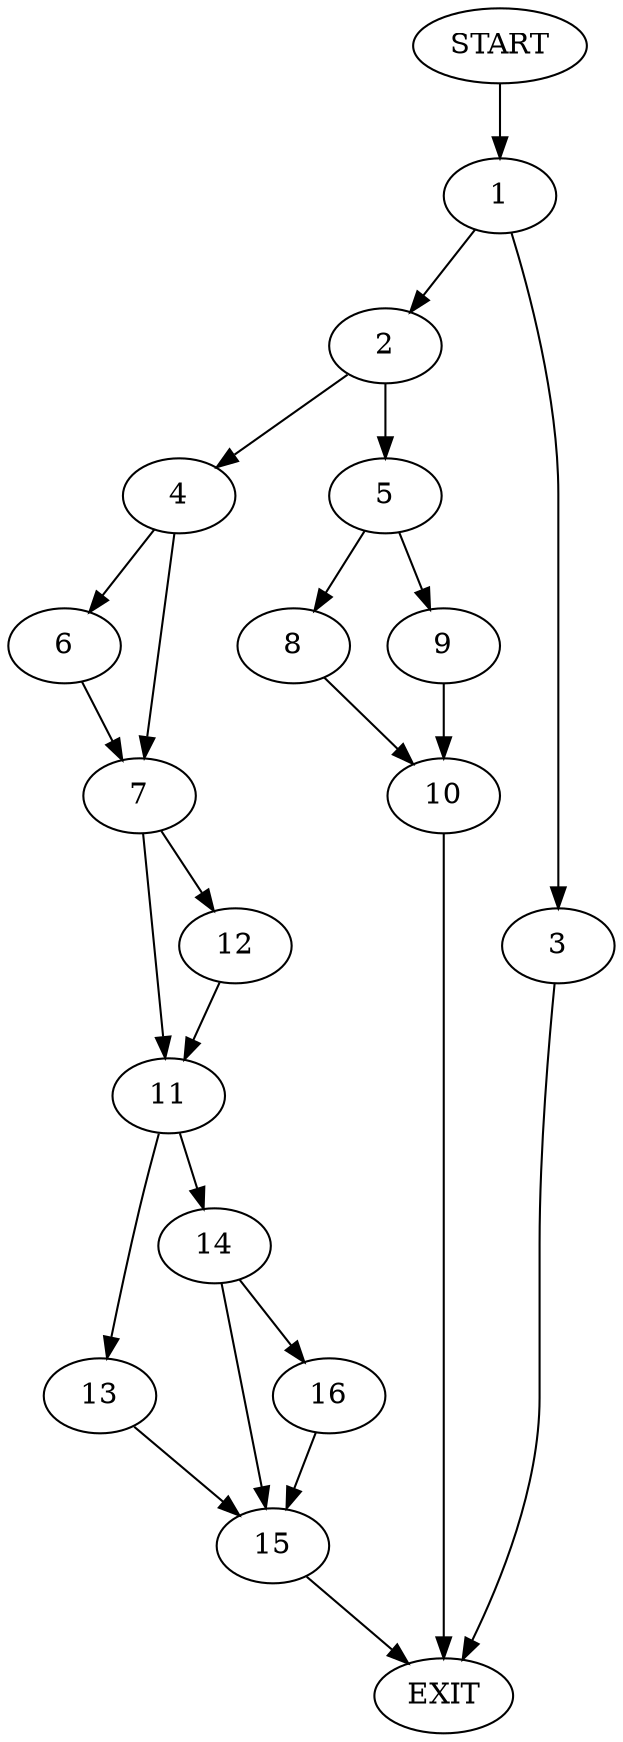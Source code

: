 digraph {
0 [label="START"]
17 [label="EXIT"]
0 -> 1
1 -> 2
1 -> 3
2 -> 4
2 -> 5
3 -> 17
4 -> 6
4 -> 7
5 -> 8
5 -> 9
9 -> 10
8 -> 10
10 -> 17
7 -> 11
7 -> 12
6 -> 7
12 -> 11
11 -> 13
11 -> 14
13 -> 15
14 -> 15
14 -> 16
15 -> 17
16 -> 15
}
